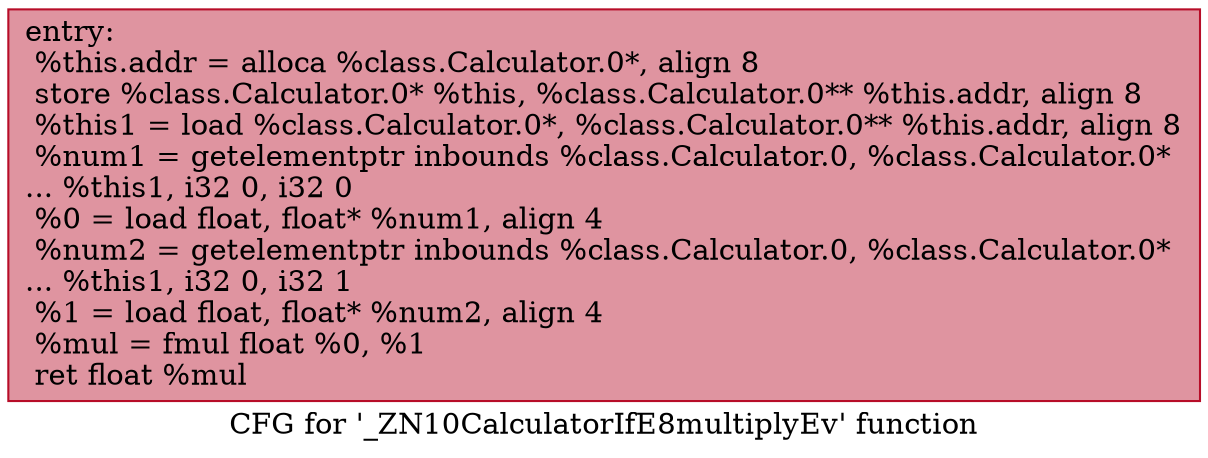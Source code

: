 digraph "CFG for '_ZN10CalculatorIfE8multiplyEv' function" {
	label="CFG for '_ZN10CalculatorIfE8multiplyEv' function";

	Node0x55d97c6ce260 [shape=record,color="#b70d28ff", style=filled, fillcolor="#b70d2870",label="{entry:\l  %this.addr = alloca %class.Calculator.0*, align 8\l  store %class.Calculator.0* %this, %class.Calculator.0** %this.addr, align 8\l  %this1 = load %class.Calculator.0*, %class.Calculator.0** %this.addr, align 8\l  %num1 = getelementptr inbounds %class.Calculator.0, %class.Calculator.0*\l... %this1, i32 0, i32 0\l  %0 = load float, float* %num1, align 4\l  %num2 = getelementptr inbounds %class.Calculator.0, %class.Calculator.0*\l... %this1, i32 0, i32 1\l  %1 = load float, float* %num2, align 4\l  %mul = fmul float %0, %1\l  ret float %mul\l}"];
}
